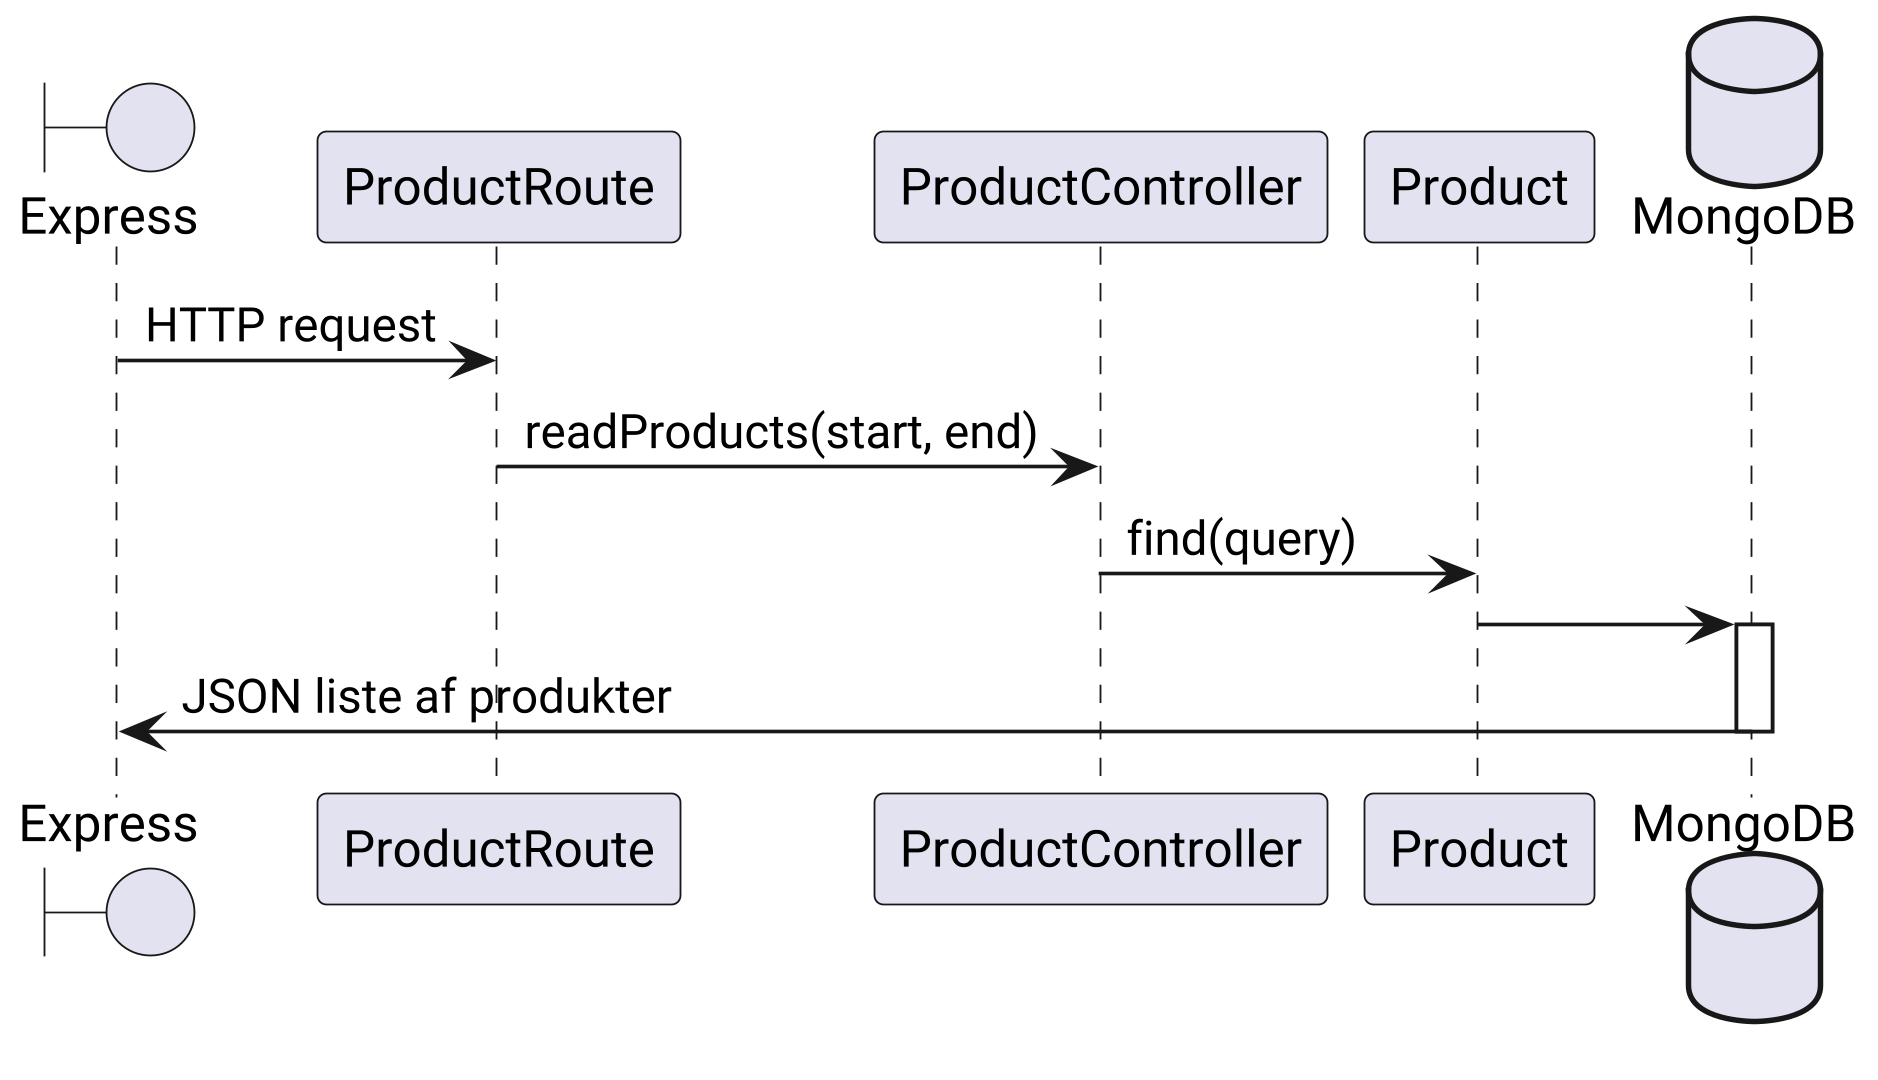@startuml sequence diagram
scale 1920*1080
skinparam defaultFontName "Roboto"
skinparam classAttributeIconSize 0

boundary Express
participant ProductRoute
participant ProductController
participant Product
database MongoDB

Express -> ProductRoute: HTTP request
ProductRoute -> ProductController: readProducts(start, end)
ProductController -> Product: find(query)
Product -> MongoDB
activate MongoDB
Express <- MongoDB: JSON liste af produkter
deactivate MongoDB
@enduml